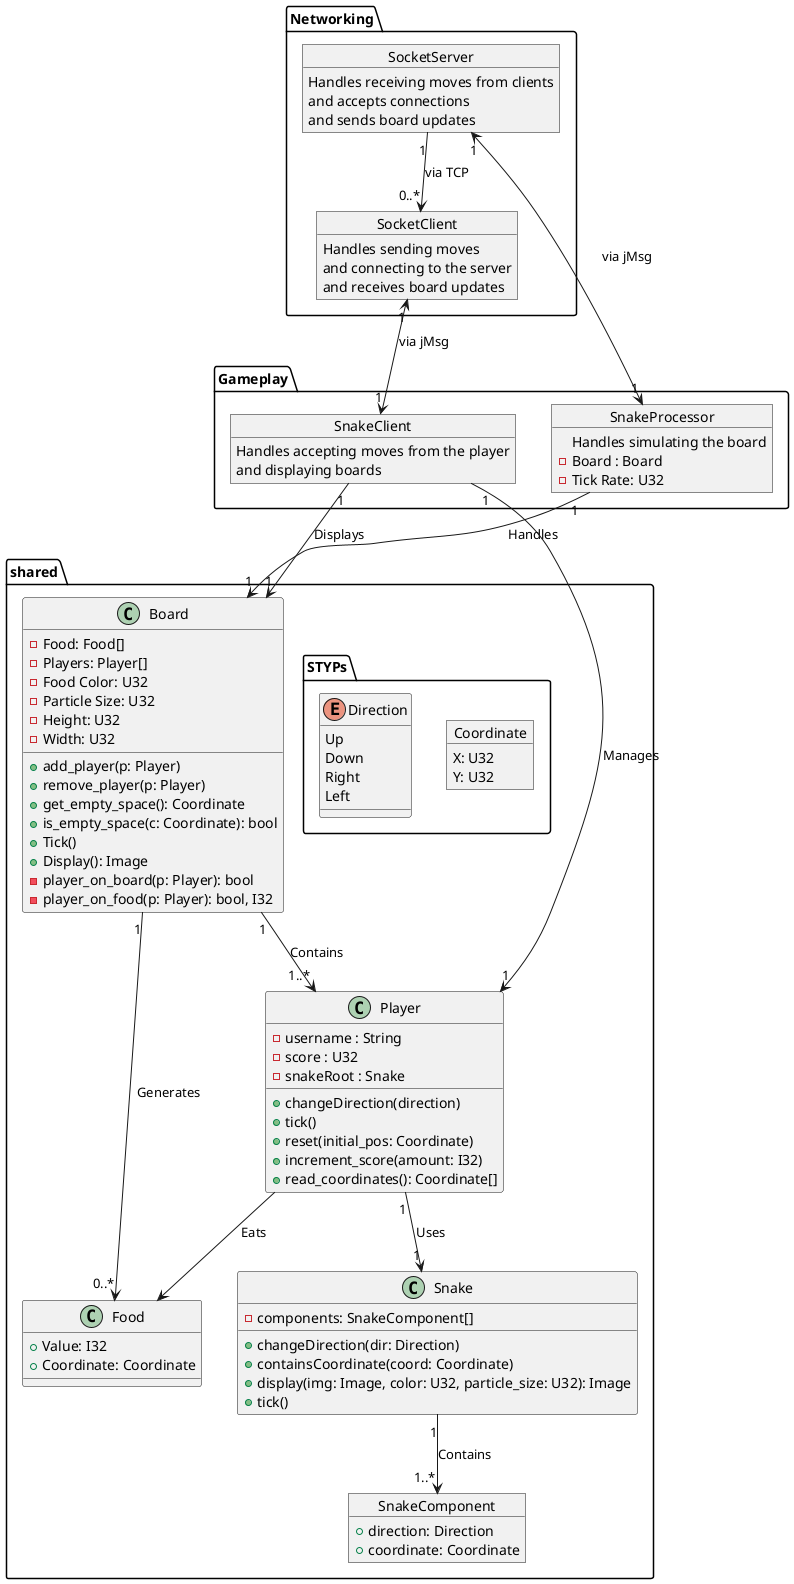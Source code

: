 @startuml
package Gameplay {

object SnakeProcessor {
Handles simulating the board
- Board : Board
- Tick Rate: U32
}

object SnakeClient {
Handles accepting moves from the player
and displaying boards
}

}

package shared {

package STYPs {
    object Coordinate {
    X: U32
    Y: U32
    }

    enum Direction {
    Up
    Down
    Right
    Left
    }
}

class Board {
- Food: Food[]
- Players: Player[]
- Food Color: U32
- Particle Size: U32
- Height: U32
- Width: U32
+ add_player(p: Player)
+ remove_player(p: Player)
+ get_empty_space(): Coordinate
+ is_empty_space(c: Coordinate): bool
+ Tick()
+ Display(): Image
- player_on_board(p: Player): bool
- player_on_food(p: Player): bool, I32
}

class Food {
+ Value: I32
+ Coordinate: Coordinate
}

Board "1" --> "0..*" Food : "Generates"
Player --> Food : "Eats"

class Player {
- username : String
- score : U32
- snakeRoot : Snake
+ changeDirection(direction)
+ tick()
+ reset(initial_pos: Coordinate)
+ increment_score(amount: I32)
+ read_coordinates(): Coordinate[]
}

Board "1" --> "1..*" Player : "Contains"

object SnakeComponent {
+ direction: Direction
+ coordinate: Coordinate
}

class Snake {
- components: SnakeComponent[]
+ changeDirection(dir: Direction)
+ containsCoordinate(coord: Coordinate)
+ display(img: Image, color: U32, particle_size: U32): Image
+ tick()
}

Snake "1" --> "1..*" SnakeComponent : "Contains"

Player "1" --> "1" Snake : "Uses"

}

SnakeProcessor "1" --> "1" Board : "Handles"

package Networking {
    object SocketServer {
    Handles receiving moves from clients
    and accepts connections
    and sends board updates
    }

    object SocketClient {
    Handles sending moves
    and connecting to the server
    and receives board updates
    }
}

SnakeClient "1" --> "1" Board : "Displays"
SnakeClient "1" --> "1" Player : "Manages"

SocketServer "1" --> "0..*" SocketClient : "via TCP"
SnakeProcessor "1" <--> "1" SocketServer : "via jMsg"
SocketClient "1" <--> "1" SnakeClient : "via jMsg"
@enduml